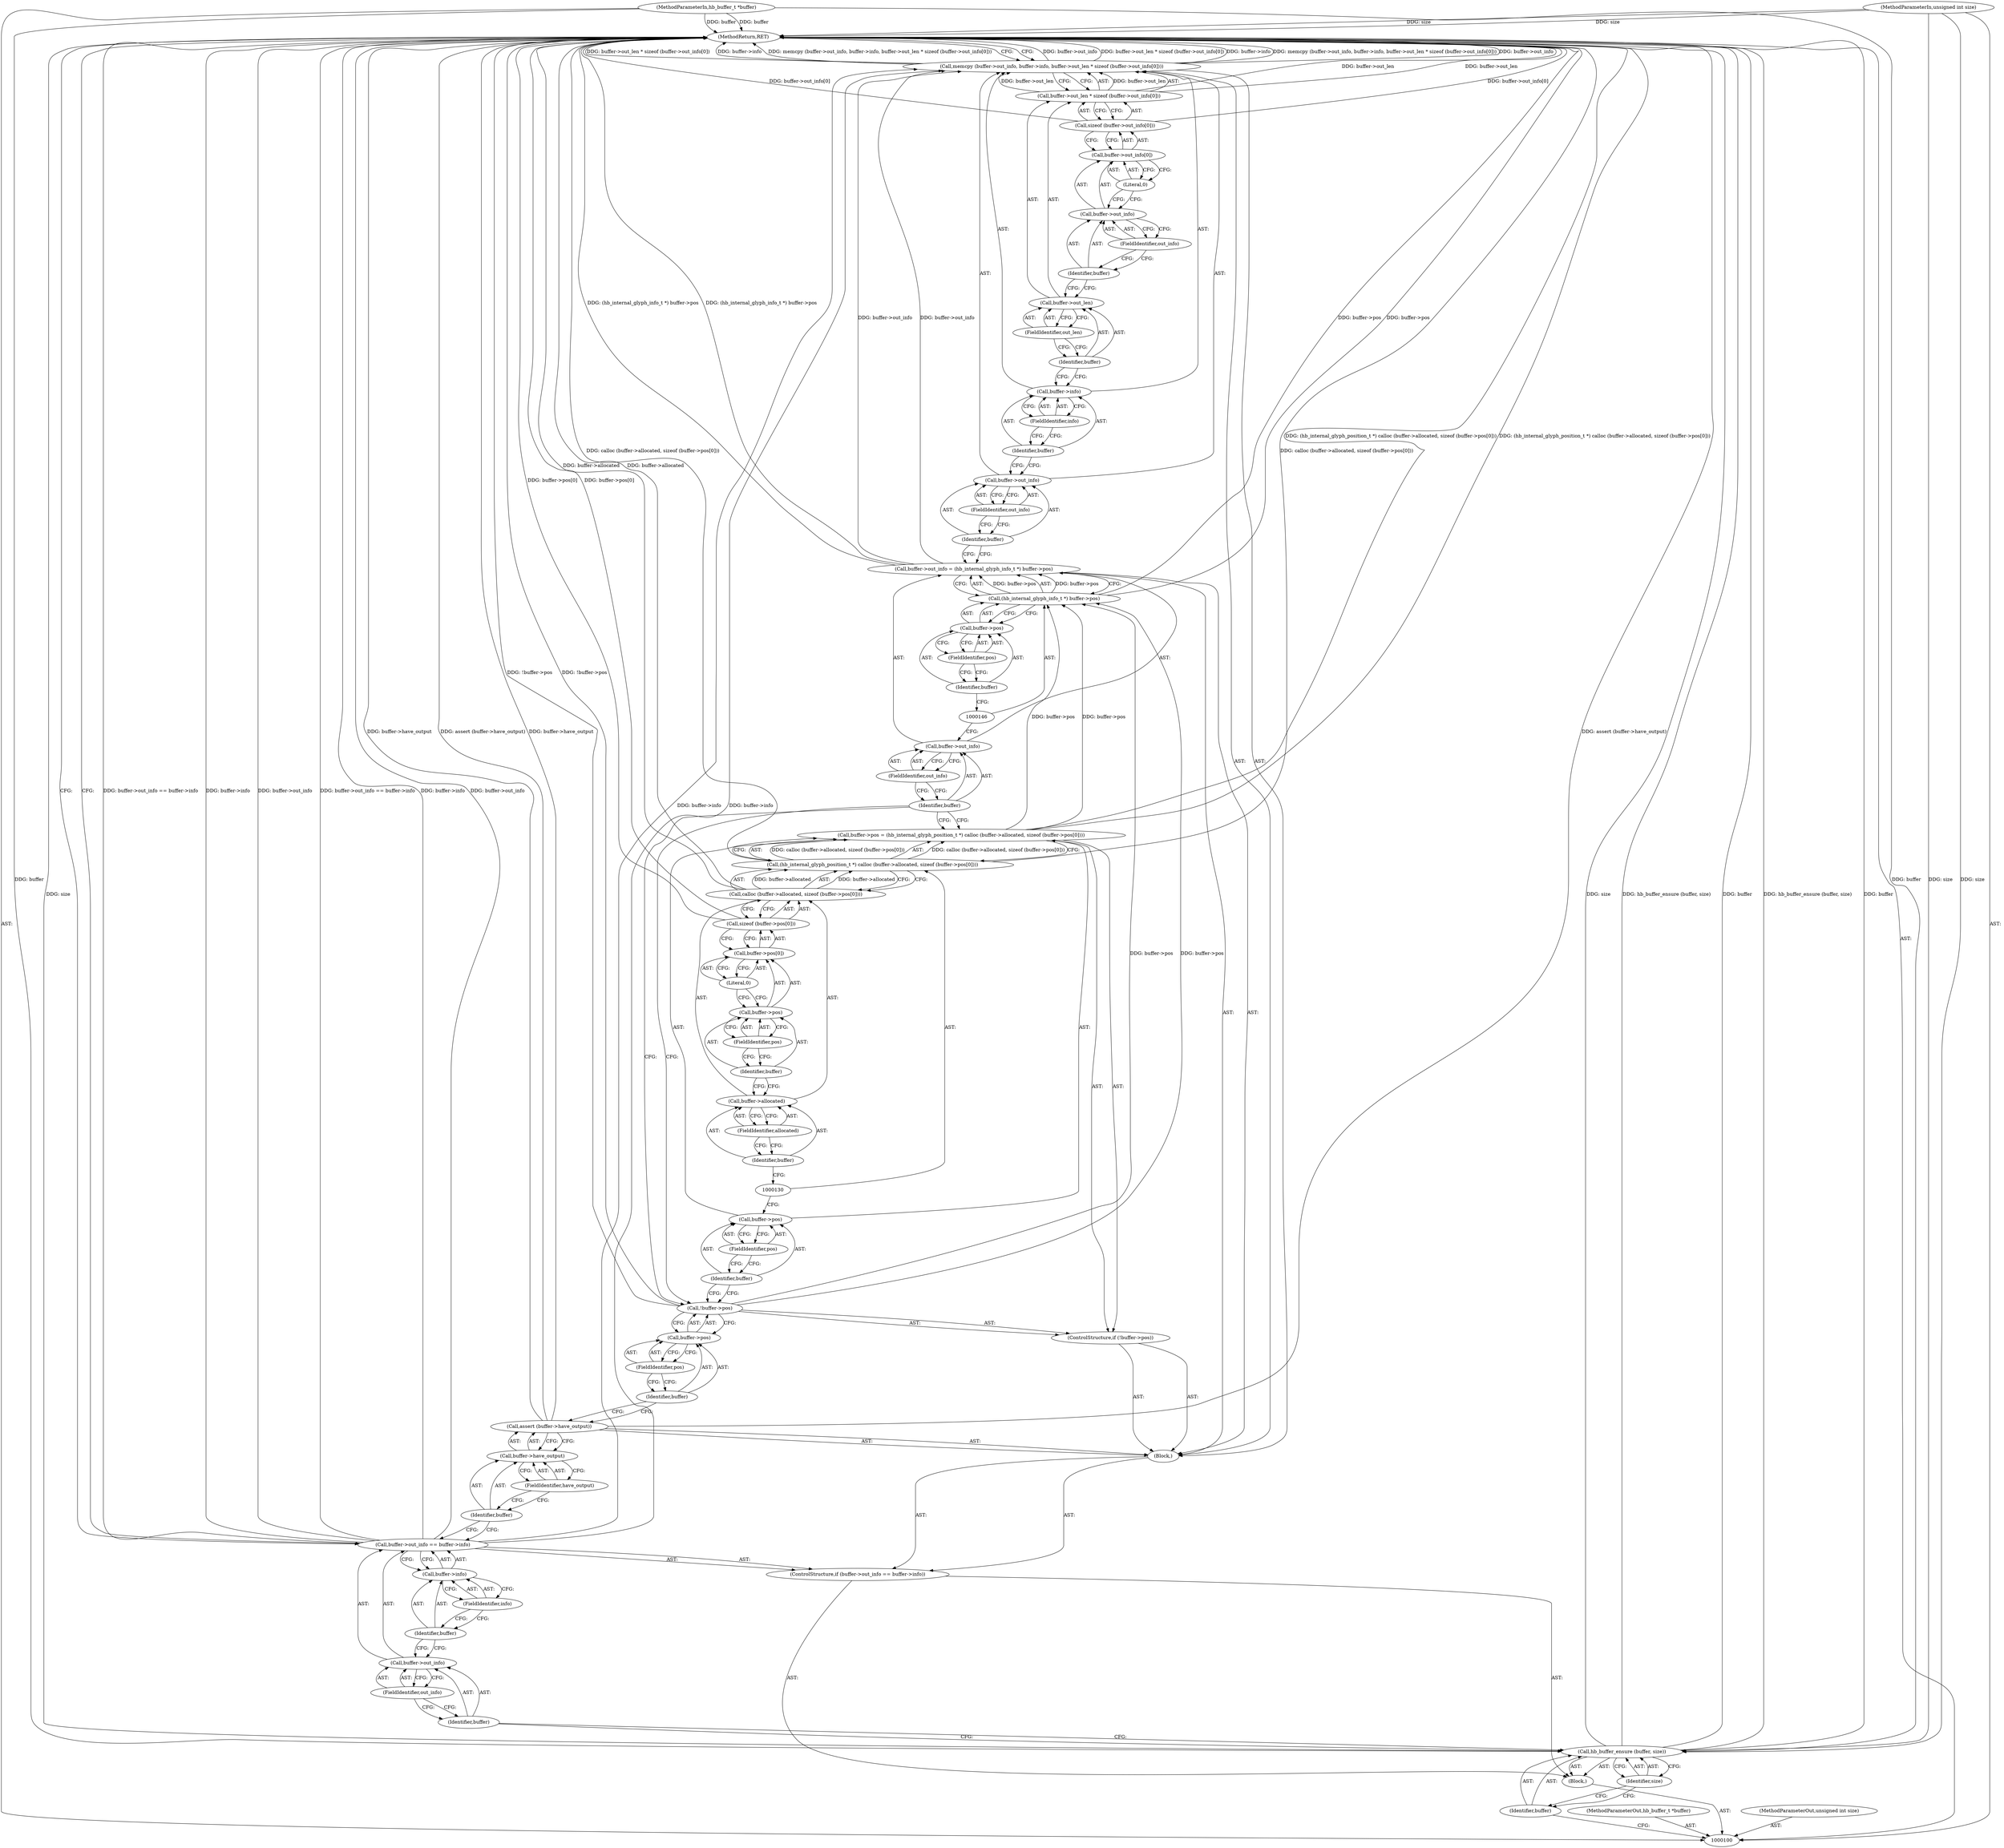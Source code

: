 digraph "1_harfbuzz_a6a79df5fe2ed2cd307e7a991346faee164e70d9_2" {
"1000167" [label="(MethodReturn,RET)"];
"1000101" [label="(MethodParameterIn,hb_buffer_t *buffer)"];
"1000231" [label="(MethodParameterOut,hb_buffer_t *buffer)"];
"1000102" [label="(MethodParameterIn,unsigned int size)"];
"1000232" [label="(MethodParameterOut,unsigned int size)"];
"1000144" [label="(FieldIdentifier,out_info)"];
"1000145" [label="(Call,(hb_internal_glyph_info_t *) buffer->pos)"];
"1000141" [label="(Call,buffer->out_info = (hb_internal_glyph_info_t *) buffer->pos)"];
"1000142" [label="(Call,buffer->out_info)"];
"1000143" [label="(Identifier,buffer)"];
"1000147" [label="(Call,buffer->pos)"];
"1000148" [label="(Identifier,buffer)"];
"1000149" [label="(FieldIdentifier,pos)"];
"1000151" [label="(Call,buffer->out_info)"];
"1000152" [label="(Identifier,buffer)"];
"1000153" [label="(FieldIdentifier,out_info)"];
"1000154" [label="(Call,buffer->info)"];
"1000155" [label="(Identifier,buffer)"];
"1000156" [label="(FieldIdentifier,info)"];
"1000157" [label="(Call,buffer->out_len * sizeof (buffer->out_info[0]))"];
"1000158" [label="(Call,buffer->out_len)"];
"1000159" [label="(Identifier,buffer)"];
"1000150" [label="(Call,memcpy (buffer->out_info, buffer->info, buffer->out_len * sizeof (buffer->out_info[0])))"];
"1000160" [label="(FieldIdentifier,out_len)"];
"1000161" [label="(Call,sizeof (buffer->out_info[0]))"];
"1000162" [label="(Call,buffer->out_info[0])"];
"1000163" [label="(Call,buffer->out_info)"];
"1000164" [label="(Identifier,buffer)"];
"1000165" [label="(FieldIdentifier,out_info)"];
"1000166" [label="(Literal,0)"];
"1000103" [label="(Block,)"];
"1000104" [label="(Call,hb_buffer_ensure (buffer, size))"];
"1000105" [label="(Identifier,buffer)"];
"1000106" [label="(Identifier,size)"];
"1000111" [label="(FieldIdentifier,out_info)"];
"1000112" [label="(Call,buffer->info)"];
"1000113" [label="(Identifier,buffer)"];
"1000107" [label="(ControlStructure,if (buffer->out_info == buffer->info))"];
"1000114" [label="(FieldIdentifier,info)"];
"1000108" [label="(Call,buffer->out_info == buffer->info)"];
"1000109" [label="(Call,buffer->out_info)"];
"1000110" [label="(Identifier,buffer)"];
"1000115" [label="(Block,)"];
"1000117" [label="(Call,buffer->have_output)"];
"1000118" [label="(Identifier,buffer)"];
"1000119" [label="(FieldIdentifier,have_output)"];
"1000116" [label="(Call,assert (buffer->have_output))"];
"1000124" [label="(FieldIdentifier,pos)"];
"1000120" [label="(ControlStructure,if (!buffer->pos))"];
"1000121" [label="(Call,!buffer->pos)"];
"1000122" [label="(Call,buffer->pos)"];
"1000123" [label="(Identifier,buffer)"];
"1000140" [label="(Literal,0)"];
"1000128" [label="(FieldIdentifier,pos)"];
"1000129" [label="(Call,(hb_internal_glyph_position_t *) calloc (buffer->allocated, sizeof (buffer->pos[0])))"];
"1000131" [label="(Call,calloc (buffer->allocated, sizeof (buffer->pos[0])))"];
"1000125" [label="(Call,buffer->pos = (hb_internal_glyph_position_t *) calloc (buffer->allocated, sizeof (buffer->pos[0])))"];
"1000126" [label="(Call,buffer->pos)"];
"1000127" [label="(Identifier,buffer)"];
"1000132" [label="(Call,buffer->allocated)"];
"1000133" [label="(Identifier,buffer)"];
"1000134" [label="(FieldIdentifier,allocated)"];
"1000135" [label="(Call,sizeof (buffer->pos[0]))"];
"1000136" [label="(Call,buffer->pos[0])"];
"1000137" [label="(Call,buffer->pos)"];
"1000138" [label="(Identifier,buffer)"];
"1000139" [label="(FieldIdentifier,pos)"];
"1000167" -> "1000100"  [label="AST: "];
"1000167" -> "1000150"  [label="CFG: "];
"1000167" -> "1000108"  [label="CFG: "];
"1000116" -> "1000167"  [label="DDG: buffer->have_output"];
"1000116" -> "1000167"  [label="DDG: assert (buffer->have_output)"];
"1000108" -> "1000167"  [label="DDG: buffer->out_info == buffer->info"];
"1000108" -> "1000167"  [label="DDG: buffer->info"];
"1000108" -> "1000167"  [label="DDG: buffer->out_info"];
"1000150" -> "1000167"  [label="DDG: buffer->out_info"];
"1000150" -> "1000167"  [label="DDG: buffer->out_len * sizeof (buffer->out_info[0])"];
"1000150" -> "1000167"  [label="DDG: buffer->info"];
"1000150" -> "1000167"  [label="DDG: memcpy (buffer->out_info, buffer->info, buffer->out_len * sizeof (buffer->out_info[0]))"];
"1000104" -> "1000167"  [label="DDG: hb_buffer_ensure (buffer, size)"];
"1000104" -> "1000167"  [label="DDG: buffer"];
"1000104" -> "1000167"  [label="DDG: size"];
"1000121" -> "1000167"  [label="DDG: !buffer->pos"];
"1000161" -> "1000167"  [label="DDG: buffer->out_info[0]"];
"1000129" -> "1000167"  [label="DDG: calloc (buffer->allocated, sizeof (buffer->pos[0]))"];
"1000131" -> "1000167"  [label="DDG: buffer->allocated"];
"1000125" -> "1000167"  [label="DDG: (hb_internal_glyph_position_t *) calloc (buffer->allocated, sizeof (buffer->pos[0]))"];
"1000157" -> "1000167"  [label="DDG: buffer->out_len"];
"1000102" -> "1000167"  [label="DDG: size"];
"1000101" -> "1000167"  [label="DDG: buffer"];
"1000135" -> "1000167"  [label="DDG: buffer->pos[0]"];
"1000141" -> "1000167"  [label="DDG: (hb_internal_glyph_info_t *) buffer->pos"];
"1000145" -> "1000167"  [label="DDG: buffer->pos"];
"1000101" -> "1000100"  [label="AST: "];
"1000101" -> "1000167"  [label="DDG: buffer"];
"1000101" -> "1000104"  [label="DDG: buffer"];
"1000231" -> "1000100"  [label="AST: "];
"1000102" -> "1000100"  [label="AST: "];
"1000102" -> "1000167"  [label="DDG: size"];
"1000102" -> "1000104"  [label="DDG: size"];
"1000232" -> "1000100"  [label="AST: "];
"1000144" -> "1000142"  [label="AST: "];
"1000144" -> "1000143"  [label="CFG: "];
"1000142" -> "1000144"  [label="CFG: "];
"1000145" -> "1000141"  [label="AST: "];
"1000145" -> "1000147"  [label="CFG: "];
"1000146" -> "1000145"  [label="AST: "];
"1000147" -> "1000145"  [label="AST: "];
"1000141" -> "1000145"  [label="CFG: "];
"1000145" -> "1000167"  [label="DDG: buffer->pos"];
"1000145" -> "1000141"  [label="DDG: buffer->pos"];
"1000125" -> "1000145"  [label="DDG: buffer->pos"];
"1000121" -> "1000145"  [label="DDG: buffer->pos"];
"1000141" -> "1000115"  [label="AST: "];
"1000141" -> "1000145"  [label="CFG: "];
"1000142" -> "1000141"  [label="AST: "];
"1000145" -> "1000141"  [label="AST: "];
"1000152" -> "1000141"  [label="CFG: "];
"1000141" -> "1000167"  [label="DDG: (hb_internal_glyph_info_t *) buffer->pos"];
"1000145" -> "1000141"  [label="DDG: buffer->pos"];
"1000141" -> "1000150"  [label="DDG: buffer->out_info"];
"1000142" -> "1000141"  [label="AST: "];
"1000142" -> "1000144"  [label="CFG: "];
"1000143" -> "1000142"  [label="AST: "];
"1000144" -> "1000142"  [label="AST: "];
"1000146" -> "1000142"  [label="CFG: "];
"1000143" -> "1000142"  [label="AST: "];
"1000143" -> "1000125"  [label="CFG: "];
"1000143" -> "1000121"  [label="CFG: "];
"1000144" -> "1000143"  [label="CFG: "];
"1000147" -> "1000145"  [label="AST: "];
"1000147" -> "1000149"  [label="CFG: "];
"1000148" -> "1000147"  [label="AST: "];
"1000149" -> "1000147"  [label="AST: "];
"1000145" -> "1000147"  [label="CFG: "];
"1000148" -> "1000147"  [label="AST: "];
"1000148" -> "1000146"  [label="CFG: "];
"1000149" -> "1000148"  [label="CFG: "];
"1000149" -> "1000147"  [label="AST: "];
"1000149" -> "1000148"  [label="CFG: "];
"1000147" -> "1000149"  [label="CFG: "];
"1000151" -> "1000150"  [label="AST: "];
"1000151" -> "1000153"  [label="CFG: "];
"1000152" -> "1000151"  [label="AST: "];
"1000153" -> "1000151"  [label="AST: "];
"1000155" -> "1000151"  [label="CFG: "];
"1000152" -> "1000151"  [label="AST: "];
"1000152" -> "1000141"  [label="CFG: "];
"1000153" -> "1000152"  [label="CFG: "];
"1000153" -> "1000151"  [label="AST: "];
"1000153" -> "1000152"  [label="CFG: "];
"1000151" -> "1000153"  [label="CFG: "];
"1000154" -> "1000150"  [label="AST: "];
"1000154" -> "1000156"  [label="CFG: "];
"1000155" -> "1000154"  [label="AST: "];
"1000156" -> "1000154"  [label="AST: "];
"1000159" -> "1000154"  [label="CFG: "];
"1000155" -> "1000154"  [label="AST: "];
"1000155" -> "1000151"  [label="CFG: "];
"1000156" -> "1000155"  [label="CFG: "];
"1000156" -> "1000154"  [label="AST: "];
"1000156" -> "1000155"  [label="CFG: "];
"1000154" -> "1000156"  [label="CFG: "];
"1000157" -> "1000150"  [label="AST: "];
"1000157" -> "1000161"  [label="CFG: "];
"1000158" -> "1000157"  [label="AST: "];
"1000161" -> "1000157"  [label="AST: "];
"1000150" -> "1000157"  [label="CFG: "];
"1000157" -> "1000167"  [label="DDG: buffer->out_len"];
"1000157" -> "1000150"  [label="DDG: buffer->out_len"];
"1000158" -> "1000157"  [label="AST: "];
"1000158" -> "1000160"  [label="CFG: "];
"1000159" -> "1000158"  [label="AST: "];
"1000160" -> "1000158"  [label="AST: "];
"1000164" -> "1000158"  [label="CFG: "];
"1000159" -> "1000158"  [label="AST: "];
"1000159" -> "1000154"  [label="CFG: "];
"1000160" -> "1000159"  [label="CFG: "];
"1000150" -> "1000115"  [label="AST: "];
"1000150" -> "1000157"  [label="CFG: "];
"1000151" -> "1000150"  [label="AST: "];
"1000154" -> "1000150"  [label="AST: "];
"1000157" -> "1000150"  [label="AST: "];
"1000167" -> "1000150"  [label="CFG: "];
"1000150" -> "1000167"  [label="DDG: buffer->out_info"];
"1000150" -> "1000167"  [label="DDG: buffer->out_len * sizeof (buffer->out_info[0])"];
"1000150" -> "1000167"  [label="DDG: buffer->info"];
"1000150" -> "1000167"  [label="DDG: memcpy (buffer->out_info, buffer->info, buffer->out_len * sizeof (buffer->out_info[0]))"];
"1000141" -> "1000150"  [label="DDG: buffer->out_info"];
"1000108" -> "1000150"  [label="DDG: buffer->info"];
"1000157" -> "1000150"  [label="DDG: buffer->out_len"];
"1000160" -> "1000158"  [label="AST: "];
"1000160" -> "1000159"  [label="CFG: "];
"1000158" -> "1000160"  [label="CFG: "];
"1000161" -> "1000157"  [label="AST: "];
"1000161" -> "1000162"  [label="CFG: "];
"1000162" -> "1000161"  [label="AST: "];
"1000157" -> "1000161"  [label="CFG: "];
"1000161" -> "1000167"  [label="DDG: buffer->out_info[0]"];
"1000162" -> "1000161"  [label="AST: "];
"1000162" -> "1000166"  [label="CFG: "];
"1000163" -> "1000162"  [label="AST: "];
"1000166" -> "1000162"  [label="AST: "];
"1000161" -> "1000162"  [label="CFG: "];
"1000163" -> "1000162"  [label="AST: "];
"1000163" -> "1000165"  [label="CFG: "];
"1000164" -> "1000163"  [label="AST: "];
"1000165" -> "1000163"  [label="AST: "];
"1000166" -> "1000163"  [label="CFG: "];
"1000164" -> "1000163"  [label="AST: "];
"1000164" -> "1000158"  [label="CFG: "];
"1000165" -> "1000164"  [label="CFG: "];
"1000165" -> "1000163"  [label="AST: "];
"1000165" -> "1000164"  [label="CFG: "];
"1000163" -> "1000165"  [label="CFG: "];
"1000166" -> "1000162"  [label="AST: "];
"1000166" -> "1000163"  [label="CFG: "];
"1000162" -> "1000166"  [label="CFG: "];
"1000103" -> "1000100"  [label="AST: "];
"1000104" -> "1000103"  [label="AST: "];
"1000107" -> "1000103"  [label="AST: "];
"1000104" -> "1000103"  [label="AST: "];
"1000104" -> "1000106"  [label="CFG: "];
"1000105" -> "1000104"  [label="AST: "];
"1000106" -> "1000104"  [label="AST: "];
"1000110" -> "1000104"  [label="CFG: "];
"1000104" -> "1000167"  [label="DDG: hb_buffer_ensure (buffer, size)"];
"1000104" -> "1000167"  [label="DDG: buffer"];
"1000104" -> "1000167"  [label="DDG: size"];
"1000101" -> "1000104"  [label="DDG: buffer"];
"1000102" -> "1000104"  [label="DDG: size"];
"1000105" -> "1000104"  [label="AST: "];
"1000105" -> "1000100"  [label="CFG: "];
"1000106" -> "1000105"  [label="CFG: "];
"1000106" -> "1000104"  [label="AST: "];
"1000106" -> "1000105"  [label="CFG: "];
"1000104" -> "1000106"  [label="CFG: "];
"1000111" -> "1000109"  [label="AST: "];
"1000111" -> "1000110"  [label="CFG: "];
"1000109" -> "1000111"  [label="CFG: "];
"1000112" -> "1000108"  [label="AST: "];
"1000112" -> "1000114"  [label="CFG: "];
"1000113" -> "1000112"  [label="AST: "];
"1000114" -> "1000112"  [label="AST: "];
"1000108" -> "1000112"  [label="CFG: "];
"1000113" -> "1000112"  [label="AST: "];
"1000113" -> "1000109"  [label="CFG: "];
"1000114" -> "1000113"  [label="CFG: "];
"1000107" -> "1000103"  [label="AST: "];
"1000108" -> "1000107"  [label="AST: "];
"1000115" -> "1000107"  [label="AST: "];
"1000114" -> "1000112"  [label="AST: "];
"1000114" -> "1000113"  [label="CFG: "];
"1000112" -> "1000114"  [label="CFG: "];
"1000108" -> "1000107"  [label="AST: "];
"1000108" -> "1000112"  [label="CFG: "];
"1000109" -> "1000108"  [label="AST: "];
"1000112" -> "1000108"  [label="AST: "];
"1000118" -> "1000108"  [label="CFG: "];
"1000167" -> "1000108"  [label="CFG: "];
"1000108" -> "1000167"  [label="DDG: buffer->out_info == buffer->info"];
"1000108" -> "1000167"  [label="DDG: buffer->info"];
"1000108" -> "1000167"  [label="DDG: buffer->out_info"];
"1000108" -> "1000150"  [label="DDG: buffer->info"];
"1000109" -> "1000108"  [label="AST: "];
"1000109" -> "1000111"  [label="CFG: "];
"1000110" -> "1000109"  [label="AST: "];
"1000111" -> "1000109"  [label="AST: "];
"1000113" -> "1000109"  [label="CFG: "];
"1000110" -> "1000109"  [label="AST: "];
"1000110" -> "1000104"  [label="CFG: "];
"1000111" -> "1000110"  [label="CFG: "];
"1000115" -> "1000107"  [label="AST: "];
"1000116" -> "1000115"  [label="AST: "];
"1000120" -> "1000115"  [label="AST: "];
"1000141" -> "1000115"  [label="AST: "];
"1000150" -> "1000115"  [label="AST: "];
"1000117" -> "1000116"  [label="AST: "];
"1000117" -> "1000119"  [label="CFG: "];
"1000118" -> "1000117"  [label="AST: "];
"1000119" -> "1000117"  [label="AST: "];
"1000116" -> "1000117"  [label="CFG: "];
"1000118" -> "1000117"  [label="AST: "];
"1000118" -> "1000108"  [label="CFG: "];
"1000119" -> "1000118"  [label="CFG: "];
"1000119" -> "1000117"  [label="AST: "];
"1000119" -> "1000118"  [label="CFG: "];
"1000117" -> "1000119"  [label="CFG: "];
"1000116" -> "1000115"  [label="AST: "];
"1000116" -> "1000117"  [label="CFG: "];
"1000117" -> "1000116"  [label="AST: "];
"1000123" -> "1000116"  [label="CFG: "];
"1000116" -> "1000167"  [label="DDG: buffer->have_output"];
"1000116" -> "1000167"  [label="DDG: assert (buffer->have_output)"];
"1000124" -> "1000122"  [label="AST: "];
"1000124" -> "1000123"  [label="CFG: "];
"1000122" -> "1000124"  [label="CFG: "];
"1000120" -> "1000115"  [label="AST: "];
"1000121" -> "1000120"  [label="AST: "];
"1000125" -> "1000120"  [label="AST: "];
"1000121" -> "1000120"  [label="AST: "];
"1000121" -> "1000122"  [label="CFG: "];
"1000122" -> "1000121"  [label="AST: "];
"1000127" -> "1000121"  [label="CFG: "];
"1000143" -> "1000121"  [label="CFG: "];
"1000121" -> "1000167"  [label="DDG: !buffer->pos"];
"1000121" -> "1000145"  [label="DDG: buffer->pos"];
"1000122" -> "1000121"  [label="AST: "];
"1000122" -> "1000124"  [label="CFG: "];
"1000123" -> "1000122"  [label="AST: "];
"1000124" -> "1000122"  [label="AST: "];
"1000121" -> "1000122"  [label="CFG: "];
"1000123" -> "1000122"  [label="AST: "];
"1000123" -> "1000116"  [label="CFG: "];
"1000124" -> "1000123"  [label="CFG: "];
"1000140" -> "1000136"  [label="AST: "];
"1000140" -> "1000137"  [label="CFG: "];
"1000136" -> "1000140"  [label="CFG: "];
"1000128" -> "1000126"  [label="AST: "];
"1000128" -> "1000127"  [label="CFG: "];
"1000126" -> "1000128"  [label="CFG: "];
"1000129" -> "1000125"  [label="AST: "];
"1000129" -> "1000131"  [label="CFG: "];
"1000130" -> "1000129"  [label="AST: "];
"1000131" -> "1000129"  [label="AST: "];
"1000125" -> "1000129"  [label="CFG: "];
"1000129" -> "1000167"  [label="DDG: calloc (buffer->allocated, sizeof (buffer->pos[0]))"];
"1000129" -> "1000125"  [label="DDG: calloc (buffer->allocated, sizeof (buffer->pos[0]))"];
"1000131" -> "1000129"  [label="DDG: buffer->allocated"];
"1000131" -> "1000129"  [label="AST: "];
"1000131" -> "1000135"  [label="CFG: "];
"1000132" -> "1000131"  [label="AST: "];
"1000135" -> "1000131"  [label="AST: "];
"1000129" -> "1000131"  [label="CFG: "];
"1000131" -> "1000167"  [label="DDG: buffer->allocated"];
"1000131" -> "1000129"  [label="DDG: buffer->allocated"];
"1000125" -> "1000120"  [label="AST: "];
"1000125" -> "1000129"  [label="CFG: "];
"1000126" -> "1000125"  [label="AST: "];
"1000129" -> "1000125"  [label="AST: "];
"1000143" -> "1000125"  [label="CFG: "];
"1000125" -> "1000167"  [label="DDG: (hb_internal_glyph_position_t *) calloc (buffer->allocated, sizeof (buffer->pos[0]))"];
"1000129" -> "1000125"  [label="DDG: calloc (buffer->allocated, sizeof (buffer->pos[0]))"];
"1000125" -> "1000145"  [label="DDG: buffer->pos"];
"1000126" -> "1000125"  [label="AST: "];
"1000126" -> "1000128"  [label="CFG: "];
"1000127" -> "1000126"  [label="AST: "];
"1000128" -> "1000126"  [label="AST: "];
"1000130" -> "1000126"  [label="CFG: "];
"1000127" -> "1000126"  [label="AST: "];
"1000127" -> "1000121"  [label="CFG: "];
"1000128" -> "1000127"  [label="CFG: "];
"1000132" -> "1000131"  [label="AST: "];
"1000132" -> "1000134"  [label="CFG: "];
"1000133" -> "1000132"  [label="AST: "];
"1000134" -> "1000132"  [label="AST: "];
"1000138" -> "1000132"  [label="CFG: "];
"1000133" -> "1000132"  [label="AST: "];
"1000133" -> "1000130"  [label="CFG: "];
"1000134" -> "1000133"  [label="CFG: "];
"1000134" -> "1000132"  [label="AST: "];
"1000134" -> "1000133"  [label="CFG: "];
"1000132" -> "1000134"  [label="CFG: "];
"1000135" -> "1000131"  [label="AST: "];
"1000135" -> "1000136"  [label="CFG: "];
"1000136" -> "1000135"  [label="AST: "];
"1000131" -> "1000135"  [label="CFG: "];
"1000135" -> "1000167"  [label="DDG: buffer->pos[0]"];
"1000136" -> "1000135"  [label="AST: "];
"1000136" -> "1000140"  [label="CFG: "];
"1000137" -> "1000136"  [label="AST: "];
"1000140" -> "1000136"  [label="AST: "];
"1000135" -> "1000136"  [label="CFG: "];
"1000137" -> "1000136"  [label="AST: "];
"1000137" -> "1000139"  [label="CFG: "];
"1000138" -> "1000137"  [label="AST: "];
"1000139" -> "1000137"  [label="AST: "];
"1000140" -> "1000137"  [label="CFG: "];
"1000138" -> "1000137"  [label="AST: "];
"1000138" -> "1000132"  [label="CFG: "];
"1000139" -> "1000138"  [label="CFG: "];
"1000139" -> "1000137"  [label="AST: "];
"1000139" -> "1000138"  [label="CFG: "];
"1000137" -> "1000139"  [label="CFG: "];
}
